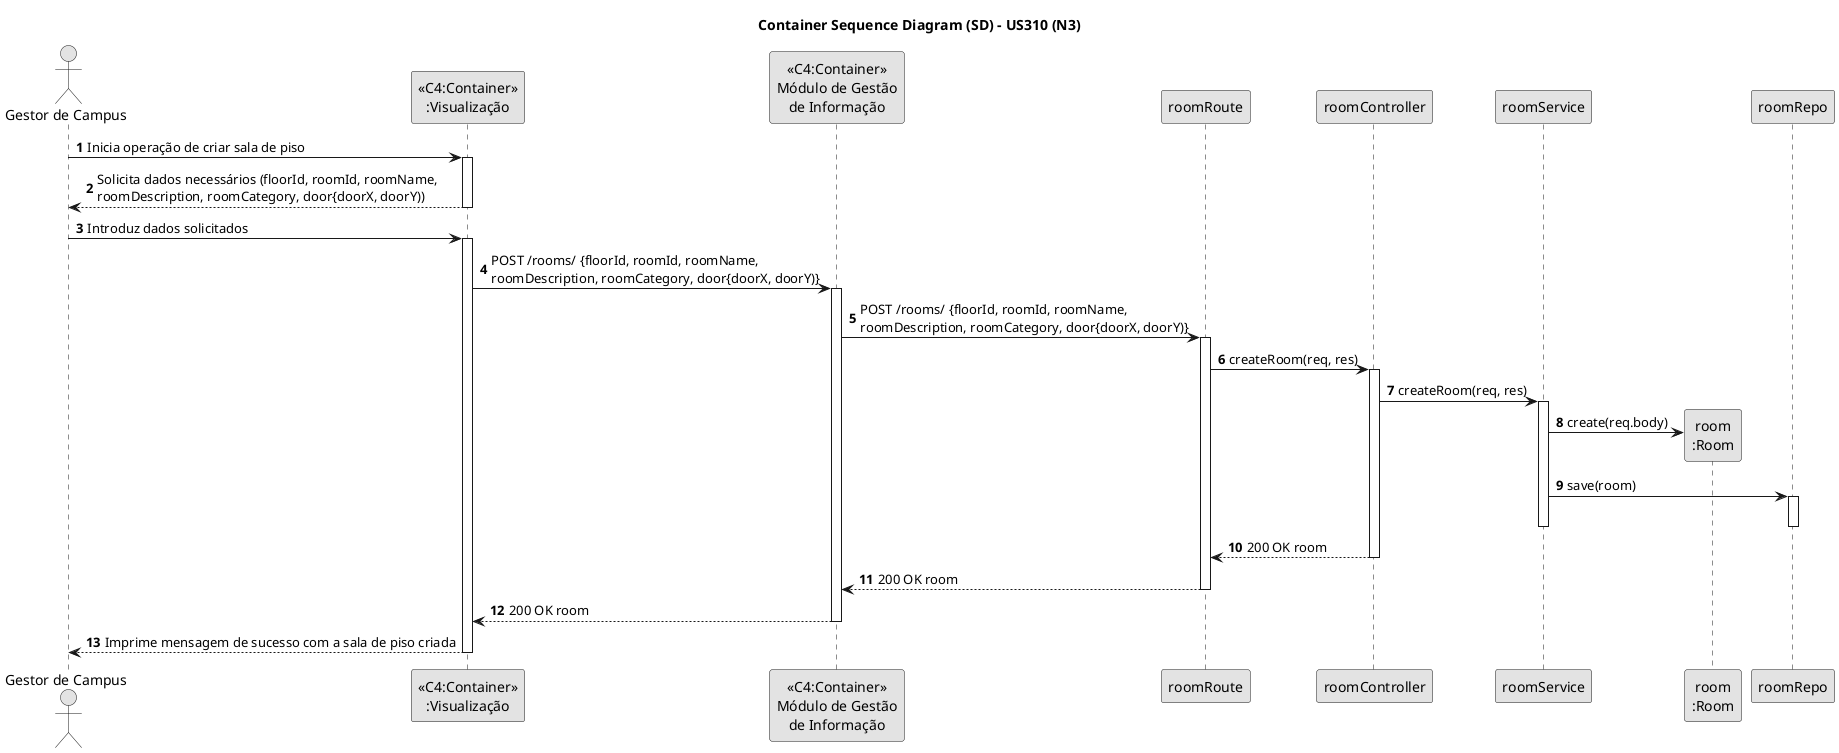 @startuml
skinparam monochrome true
skinparam packageStyle rectangle
skinparam shadowing false

title Container Sequence Diagram (SD) - US310 (N3)

autonumber

actor "Gestor de Campus"

"Gestor de Campus" -> "<<C4:Container>>\n:Visualização": Inicia operação de criar sala de piso
activate "<<C4:Container>>\n:Visualização"
"<<C4:Container>>\n:Visualização" --> "Gestor de Campus": Solicita dados necessários (floorId, roomId, roomName,\nroomDescription, roomCategory, door{doorX, doorY))
deactivate "<<C4:Container>>\n:Visualização"

"Gestor de Campus" -> "<<C4:Container>>\n:Visualização": Introduz dados solicitados
activate "<<C4:Container>>\n:Visualização"
"<<C4:Container>>\n:Visualização" -> "<<C4:Container>>\nMódulo de Gestão\nde Informação": POST /rooms/ {floorId, roomId, roomName,\nroomDescription, roomCategory, door{doorX, doorY)}

activate "<<C4:Container>>\nMódulo de Gestão\nde Informação"
"<<C4:Container>>\nMódulo de Gestão\nde Informação" -> roomRoute: POST /rooms/ {floorId, roomId, roomName,\nroomDescription, roomCategory, door{doorX, doorY)}
activate roomRoute
roomRoute -> roomController: createRoom(req, res)
activate roomController
roomController -> roomService: createRoom(req, res)
activate roomService
roomService -> "room\n:Room"**: create(req.body)
roomService -> roomRepo: save(room)
activate roomRepo
deactivate roomRepo
deactivate roomService
roomController --> roomRoute : 200 OK room
deactivate roomController
roomRoute --> "<<C4:Container>>\nMódulo de Gestão\nde Informação" : 200 OK room
deactivate roomRoute
"<<C4:Container>>\nMódulo de Gestão\nde Informação" --> "<<C4:Container>>\n:Visualização": 200 OK room
deactivate "<<C4:Container>>\nMódulo de Gestão\nde Informação"
"Gestor de Campus" <-- "<<C4:Container>>\n:Visualização": Imprime mensagem de sucesso com a sala de piso criada
deactivate "<<C4:Container>>\n:Visualização"

@enduml